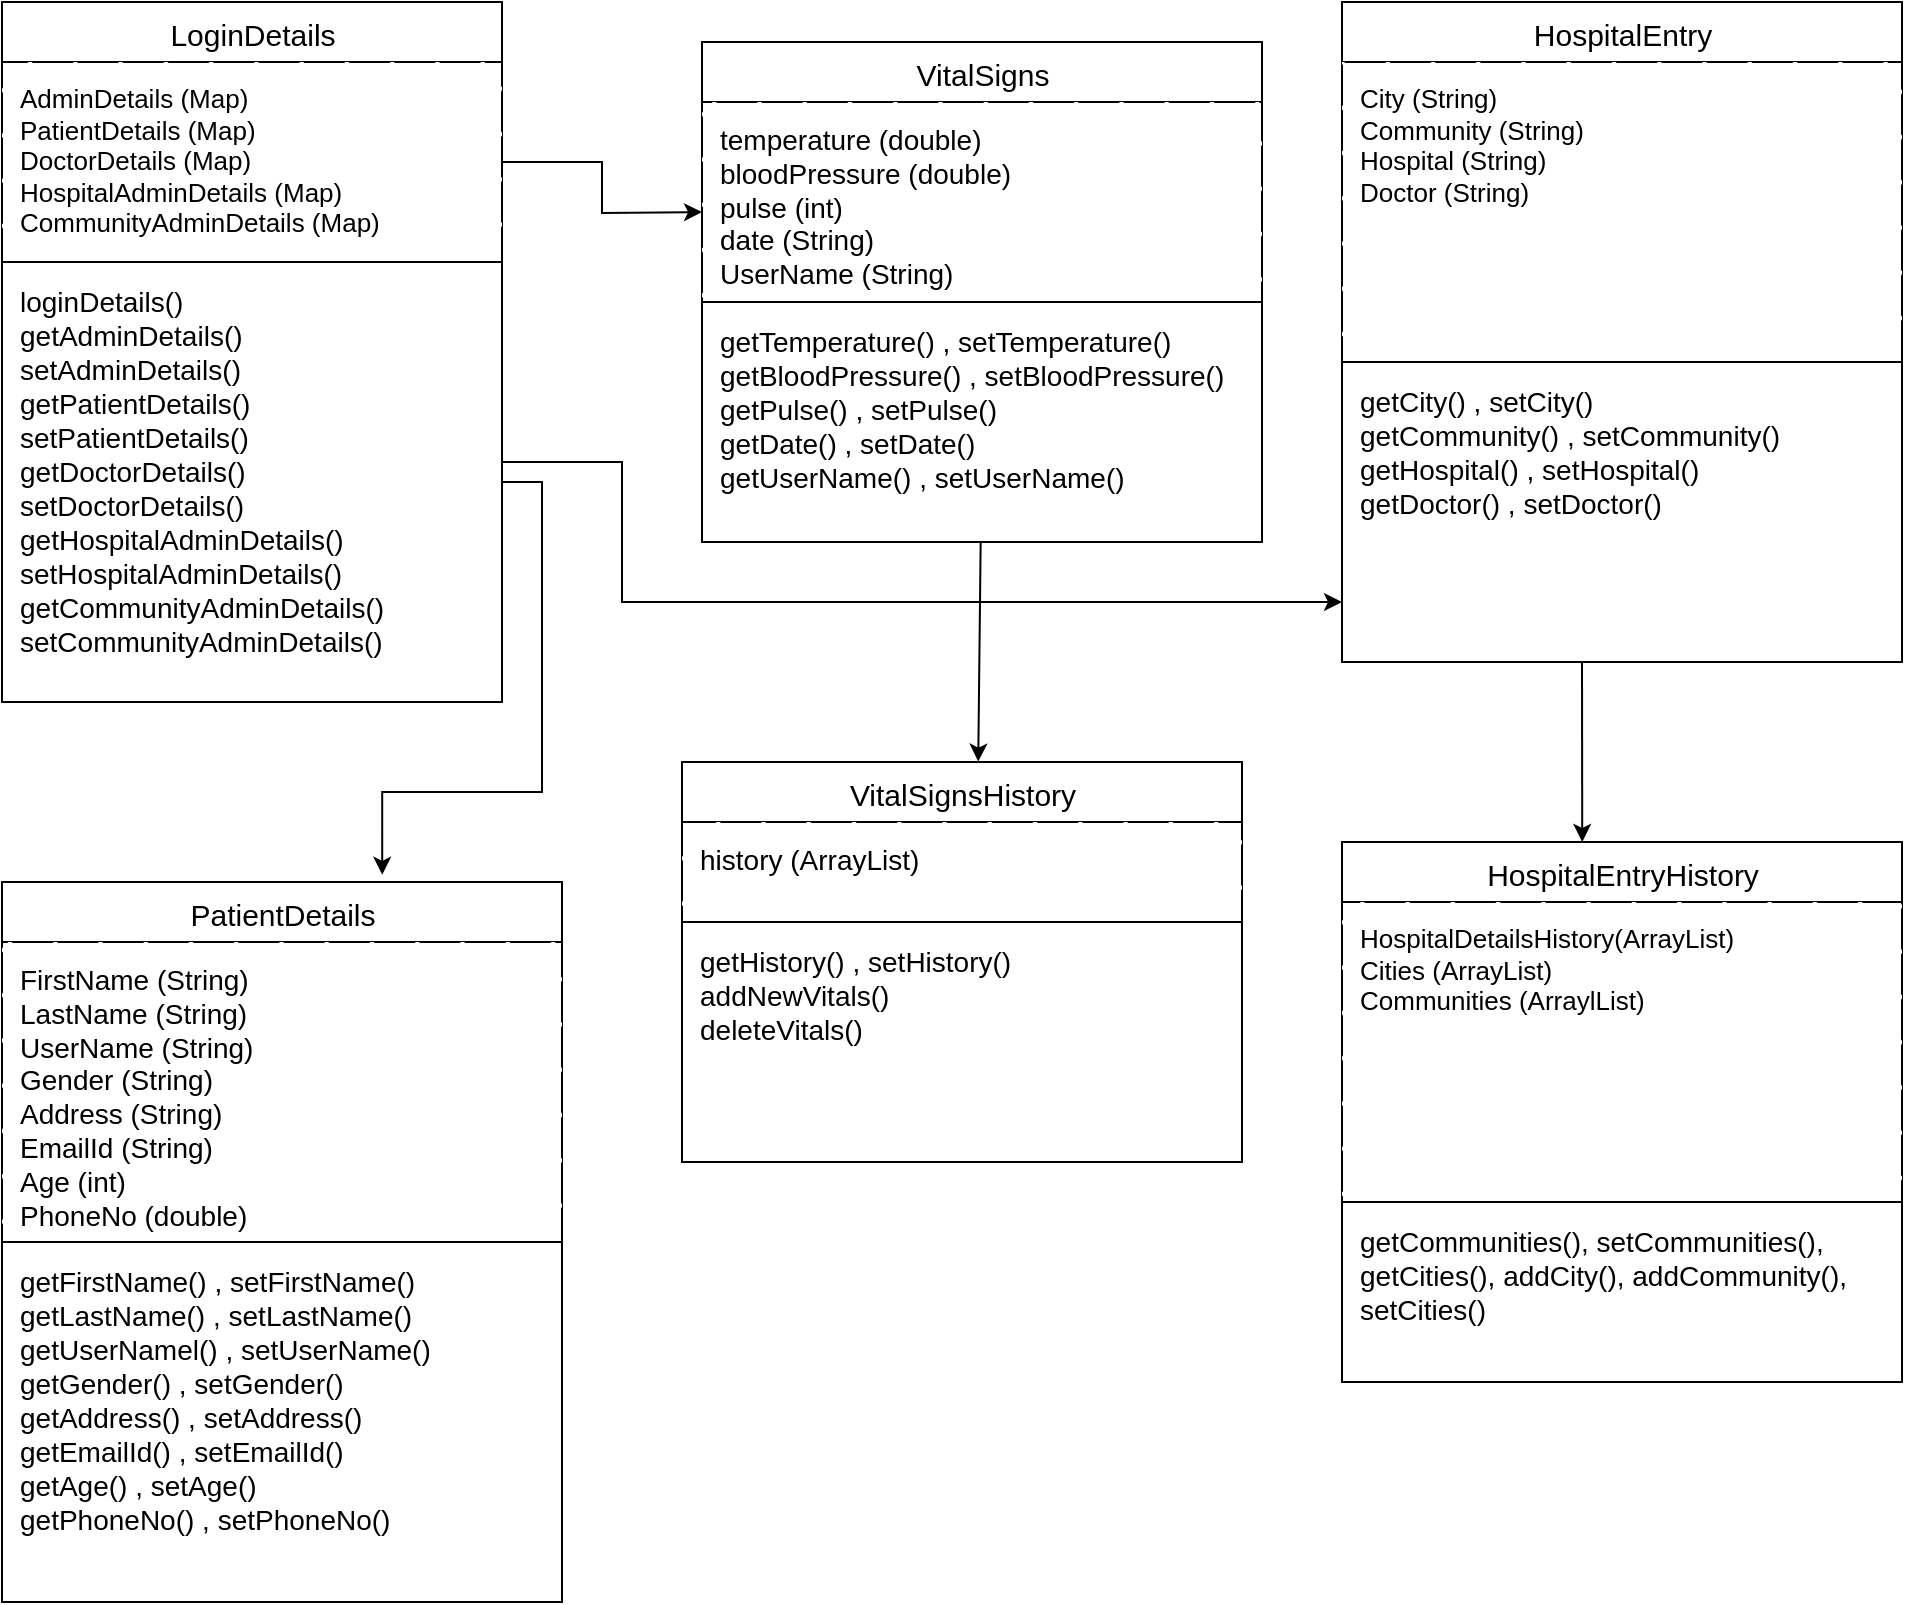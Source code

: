 <mxfile version="20.5.1" type="device"><diagram id="Mjf1RNpuSdIzRvY7JjVn" name="Page-1"><mxGraphModel dx="868" dy="393" grid="1" gridSize="10" guides="1" tooltips="1" connect="1" arrows="1" fold="1" page="1" pageScale="1" pageWidth="1654" pageHeight="2336" math="0" shadow="0"><root><mxCell id="WIyWlLk6GJQsqaUBKTNV-0"/><mxCell id="WIyWlLk6GJQsqaUBKTNV-1" parent="WIyWlLk6GJQsqaUBKTNV-0"/><mxCell id="ZVVbtYAOnDOQRfYla0A4-0" value="LoginDetails" style="swimlane;fontStyle=0;childLayout=stackLayout;horizontal=1;startSize=30;horizontalStack=0;resizeParent=1;resizeParentMax=0;resizeLast=0;collapsible=1;marginBottom=0;verticalAlign=middle;labelBackgroundColor=none;spacingTop=1;spacingLeft=1;fontSize=15;" parent="WIyWlLk6GJQsqaUBKTNV-1" vertex="1"><mxGeometry x="90" y="110" width="250" height="350" as="geometry"/></mxCell><mxCell id="ZVVbtYAOnDOQRfYla0A4-1" value="AdminDetails (Map)&lt;br&gt;PatientDetails (Map)&lt;br&gt;DoctorDetails (Map)&lt;br&gt;HospitalAdminDetails (Map)&lt;br&gt;CommunityAdminDetails (Map)&lt;br&gt;" style="text;strokeColor=none;fillColor=default;align=left;verticalAlign=top;spacingLeft=4;spacingRight=4;overflow=hidden;points=[[0,0.5],[1,0.5]];portConstraint=eastwest;rotatable=0;fillStyle=hatch;fontSize=13;html=1;spacingTop=1;spacing=5;spacingBottom=1;" parent="ZVVbtYAOnDOQRfYla0A4-0" vertex="1"><mxGeometry y="30" width="250" height="100" as="geometry"/></mxCell><mxCell id="ZVVbtYAOnDOQRfYla0A4-2" value="loginDetails()&#10;getAdminDetails()&#10;setAdminDetails()&#10;getPatientDetails()&#10;setPatientDetails()&#10;getDoctorDetails()&#10;setDoctorDetails()&#10;getHospitalAdminDetails()&#10;setHospitalAdminDetails()&#10;getCommunityAdminDetails()&#10;setCommunityAdminDetails()" style="text;strokeColor=default;fillColor=none;align=left;verticalAlign=top;spacingLeft=4;spacingRight=4;overflow=hidden;points=[[0,0.5],[1,0.5]];portConstraint=eastwest;rotatable=0;spacingTop=2;spacing=5;spacingBottom=1;fontSize=14;" parent="ZVVbtYAOnDOQRfYla0A4-0" vertex="1"><mxGeometry y="130" width="250" height="220" as="geometry"/></mxCell><mxCell id="ZVVbtYAOnDOQRfYla0A4-6" value="" style="edgeStyle=orthogonalEdgeStyle;rounded=0;orthogonalLoop=1;jettySize=auto;html=1;fontSize=15;" parent="WIyWlLk6GJQsqaUBKTNV-1" source="ZVVbtYAOnDOQRfYla0A4-1" edge="1"><mxGeometry relative="1" as="geometry"><mxPoint x="440" y="215" as="targetPoint"/></mxGeometry></mxCell><mxCell id="ZVVbtYAOnDOQRfYla0A4-7" value="PatientDetails" style="swimlane;fontStyle=0;childLayout=stackLayout;horizontal=1;startSize=30;horizontalStack=0;resizeParent=1;resizeParentMax=0;resizeLast=0;collapsible=1;marginBottom=0;verticalAlign=middle;labelBackgroundColor=none;spacingTop=1;spacingLeft=1;fontSize=15;" parent="WIyWlLk6GJQsqaUBKTNV-1" vertex="1"><mxGeometry x="90" y="550" width="280" height="360" as="geometry"/></mxCell><mxCell id="ZVVbtYAOnDOQRfYla0A4-8" value="FirstName (String)&lt;br style=&quot;font-size: 14px;&quot;&gt;LastName (String)&lt;br style=&quot;font-size: 14px;&quot;&gt;UserName (String)&lt;br style=&quot;font-size: 14px;&quot;&gt;Gender (String)&lt;br style=&quot;font-size: 14px;&quot;&gt;Address (String)&lt;br style=&quot;font-size: 14px;&quot;&gt;EmailId (String)&lt;br style=&quot;font-size: 14px;&quot;&gt;Age (int)&lt;br style=&quot;font-size: 14px;&quot;&gt;PhoneNo (double)" style="text;strokeColor=none;fillColor=default;align=left;verticalAlign=top;spacingLeft=4;spacingRight=4;overflow=hidden;points=[[0,0.5],[1,0.5]];portConstraint=eastwest;rotatable=0;fillStyle=hatch;fontSize=14;html=1;spacingTop=1;spacing=5;spacingBottom=1;" parent="ZVVbtYAOnDOQRfYla0A4-7" vertex="1"><mxGeometry y="30" width="280" height="150" as="geometry"/></mxCell><mxCell id="ZVVbtYAOnDOQRfYla0A4-9" value="getFirstName() , setFirstName()&#10;getLastName() , setLastName()&#10;getUserNamel() , setUserName()&#10;getGender() , setGender()&#10;getAddress() , setAddress()&#10;getEmailId() , setEmailId()&#10;getAge() , setAge()&#10;getPhoneNo() , setPhoneNo()" style="text;strokeColor=default;fillColor=none;align=left;verticalAlign=top;spacingLeft=4;spacingRight=4;overflow=hidden;points=[[0,0.5],[1,0.5]];portConstraint=eastwest;rotatable=0;spacingTop=2;spacing=5;spacingBottom=1;fontSize=14;" parent="ZVVbtYAOnDOQRfYla0A4-7" vertex="1"><mxGeometry y="180" width="280" height="180" as="geometry"/></mxCell><mxCell id="ZVVbtYAOnDOQRfYla0A4-10" value="" style="edgeStyle=orthogonalEdgeStyle;rounded=0;orthogonalLoop=1;jettySize=auto;html=1;fontSize=15;entryX=0.679;entryY=-0.01;entryDx=0;entryDy=0;entryPerimeter=0;" parent="WIyWlLk6GJQsqaUBKTNV-1" source="ZVVbtYAOnDOQRfYla0A4-2" target="ZVVbtYAOnDOQRfYla0A4-7" edge="1"><mxGeometry relative="1" as="geometry"/></mxCell><mxCell id="ZVVbtYAOnDOQRfYla0A4-11" value="VitalSigns" style="swimlane;fontStyle=0;childLayout=stackLayout;horizontal=1;startSize=30;horizontalStack=0;resizeParent=1;resizeParentMax=0;resizeLast=0;collapsible=1;marginBottom=0;verticalAlign=middle;labelBackgroundColor=none;spacingTop=1;spacingLeft=1;fontSize=15;" parent="WIyWlLk6GJQsqaUBKTNV-1" vertex="1"><mxGeometry x="440" y="130" width="280" height="250" as="geometry"/></mxCell><mxCell id="ZVVbtYAOnDOQRfYla0A4-12" value="temperature (double)&lt;br style=&quot;font-size: 14px;&quot;&gt;bloodPressure (double)&lt;br style=&quot;font-size: 14px;&quot;&gt;pulse (int)&lt;br style=&quot;font-size: 14px;&quot;&gt;date (String)&lt;br style=&quot;font-size: 14px;&quot;&gt;UserName (String)&lt;br style=&quot;font-size: 14px;&quot;&gt;" style="text;strokeColor=none;fillColor=default;align=left;verticalAlign=top;spacingLeft=4;spacingRight=4;overflow=hidden;points=[[0,0.5],[1,0.5]];portConstraint=eastwest;rotatable=0;fillStyle=hatch;fontSize=14;html=1;spacingTop=1;spacing=5;spacingBottom=1;" parent="ZVVbtYAOnDOQRfYla0A4-11" vertex="1"><mxGeometry y="30" width="280" height="100" as="geometry"/></mxCell><mxCell id="ZVVbtYAOnDOQRfYla0A4-13" value="getTemperature() , setTemperature()&#10;getBloodPressure() , setBloodPressure()&#10;getPulse() , setPulse()&#10;getDate() , setDate()&#10;getUserName() , setUserName()&#10;" style="text;strokeColor=default;fillColor=none;align=left;verticalAlign=top;spacingLeft=4;spacingRight=4;overflow=hidden;points=[[0,0.5],[1,0.5]];portConstraint=eastwest;rotatable=0;spacingTop=2;spacing=5;spacingBottom=1;fontSize=14;" parent="ZVVbtYAOnDOQRfYla0A4-11" vertex="1"><mxGeometry y="130" width="280" height="120" as="geometry"/></mxCell><mxCell id="ZVVbtYAOnDOQRfYla0A4-14" value="VitalSignsHistory" style="swimlane;fontStyle=0;childLayout=stackLayout;horizontal=1;startSize=30;horizontalStack=0;resizeParent=1;resizeParentMax=0;resizeLast=0;collapsible=1;marginBottom=0;verticalAlign=middle;labelBackgroundColor=none;spacingTop=1;spacingLeft=1;fontSize=15;" parent="WIyWlLk6GJQsqaUBKTNV-1" vertex="1"><mxGeometry x="430" y="490" width="280" height="200" as="geometry"/></mxCell><mxCell id="ZVVbtYAOnDOQRfYla0A4-15" value="history (ArrayList)" style="text;strokeColor=none;fillColor=default;align=left;verticalAlign=top;spacingLeft=4;spacingRight=4;overflow=hidden;points=[[0,0.5],[1,0.5]];portConstraint=eastwest;rotatable=0;fillStyle=hatch;fontSize=14;html=1;spacingTop=1;spacing=5;spacingBottom=1;" parent="ZVVbtYAOnDOQRfYla0A4-14" vertex="1"><mxGeometry y="30" width="280" height="50" as="geometry"/></mxCell><mxCell id="ZVVbtYAOnDOQRfYla0A4-16" value="getHistory() , setHistory()&#10;addNewVitals()&#10;deleteVitals()" style="text;strokeColor=default;fillColor=none;align=left;verticalAlign=top;spacingLeft=4;spacingRight=4;overflow=hidden;points=[[0,0.5],[1,0.5]];portConstraint=eastwest;rotatable=0;spacingTop=2;spacing=5;spacingBottom=1;fontSize=14;" parent="ZVVbtYAOnDOQRfYla0A4-14" vertex="1"><mxGeometry y="80" width="280" height="120" as="geometry"/></mxCell><mxCell id="ZVVbtYAOnDOQRfYla0A4-17" value="HospitalEntry" style="swimlane;fontStyle=0;childLayout=stackLayout;horizontal=1;startSize=30;horizontalStack=0;resizeParent=1;resizeParentMax=0;resizeLast=0;collapsible=1;marginBottom=0;verticalAlign=middle;labelBackgroundColor=none;spacingTop=1;spacingLeft=1;fontSize=15;" parent="WIyWlLk6GJQsqaUBKTNV-1" vertex="1"><mxGeometry x="760" y="110" width="280" height="330" as="geometry"/></mxCell><mxCell id="ZVVbtYAOnDOQRfYla0A4-18" value="City (String)&lt;br&gt;Community (String)&lt;br&gt;Hospital (String)&lt;br&gt;Doctor (String)&lt;br&gt;" style="text;strokeColor=none;fillColor=default;align=left;verticalAlign=top;spacingLeft=4;spacingRight=4;overflow=hidden;points=[[0,0.5],[1,0.5]];portConstraint=eastwest;rotatable=0;fillStyle=hatch;fontSize=13;html=1;spacingTop=1;spacing=5;spacingBottom=1;" parent="ZVVbtYAOnDOQRfYla0A4-17" vertex="1"><mxGeometry y="30" width="280" height="150" as="geometry"/></mxCell><mxCell id="ZVVbtYAOnDOQRfYla0A4-19" value="getCity() , setCity()&#10;getCommunity() , setCommunity()&#10;getHospital() , setHospital()&#10;getDoctor() , setDoctor()&#10;" style="text;strokeColor=default;fillColor=none;align=left;verticalAlign=top;spacingLeft=4;spacingRight=4;overflow=hidden;points=[[0,0.5],[1,0.5]];portConstraint=eastwest;rotatable=0;spacingTop=2;spacing=5;spacingBottom=1;fontSize=14;" parent="ZVVbtYAOnDOQRfYla0A4-17" vertex="1"><mxGeometry y="180" width="280" height="150" as="geometry"/></mxCell><mxCell id="ZVVbtYAOnDOQRfYla0A4-21" value="HospitalEntryHistory" style="swimlane;fontStyle=0;childLayout=stackLayout;horizontal=1;startSize=30;horizontalStack=0;resizeParent=1;resizeParentMax=0;resizeLast=0;collapsible=1;marginBottom=0;verticalAlign=middle;labelBackgroundColor=none;spacingTop=1;spacingLeft=1;fontSize=15;" parent="WIyWlLk6GJQsqaUBKTNV-1" vertex="1"><mxGeometry x="760" y="530" width="280" height="270" as="geometry"/></mxCell><mxCell id="ZVVbtYAOnDOQRfYla0A4-22" value="HospitalDetailsHistory(ArrayList)&lt;br&gt;Cities (ArrayList)&lt;br&gt;Communities (ArraylList)&lt;br&gt;" style="text;strokeColor=none;fillColor=default;align=left;verticalAlign=top;spacingLeft=4;spacingRight=4;overflow=hidden;points=[[0,0.5],[1,0.5]];portConstraint=eastwest;rotatable=0;fillStyle=hatch;fontSize=13;html=1;spacingTop=1;spacing=5;spacingBottom=1;" parent="ZVVbtYAOnDOQRfYla0A4-21" vertex="1"><mxGeometry y="30" width="280" height="150" as="geometry"/></mxCell><mxCell id="ZVVbtYAOnDOQRfYla0A4-23" value="getCommunities(), setCommunities(), &#10;getCities(), addCity(), addCommunity(), &#10;setCities()" style="text;strokeColor=default;fillColor=none;align=left;verticalAlign=top;spacingLeft=4;spacingRight=4;overflow=hidden;points=[[0,0.5],[1,0.5]];portConstraint=eastwest;rotatable=0;spacingTop=2;spacing=5;spacingBottom=1;fontSize=14;" parent="ZVVbtYAOnDOQRfYla0A4-21" vertex="1"><mxGeometry y="180" width="280" height="90" as="geometry"/></mxCell><mxCell id="ZVVbtYAOnDOQRfYla0A4-24" value="" style="endArrow=classic;html=1;rounded=0;entryX=0.529;entryY=-0.001;entryDx=0;entryDy=0;entryPerimeter=0;" parent="WIyWlLk6GJQsqaUBKTNV-1" source="ZVVbtYAOnDOQRfYla0A4-13" target="ZVVbtYAOnDOQRfYla0A4-14" edge="1"><mxGeometry width="50" height="50" relative="1" as="geometry"><mxPoint x="530" y="450" as="sourcePoint"/><mxPoint x="580" y="400" as="targetPoint"/></mxGeometry></mxCell><mxCell id="ZVVbtYAOnDOQRfYla0A4-25" value="" style="endArrow=classic;html=1;rounded=0;" parent="WIyWlLk6GJQsqaUBKTNV-1" edge="1"><mxGeometry width="50" height="50" relative="1" as="geometry"><mxPoint x="350" y="340" as="sourcePoint"/><mxPoint x="760" y="410" as="targetPoint"/><Array as="points"><mxPoint x="340" y="340"/><mxPoint x="400" y="340"/><mxPoint x="400" y="410"/></Array></mxGeometry></mxCell><mxCell id="ZVVbtYAOnDOQRfYla0A4-29" value="" style="endArrow=classic;html=1;rounded=0;entryX=0.429;entryY=0;entryDx=0;entryDy=0;entryPerimeter=0;" parent="WIyWlLk6GJQsqaUBKTNV-1" target="ZVVbtYAOnDOQRfYla0A4-21" edge="1"><mxGeometry width="50" height="50" relative="1" as="geometry"><mxPoint x="880" y="440" as="sourcePoint"/><mxPoint x="550" y="290" as="targetPoint"/></mxGeometry></mxCell></root></mxGraphModel></diagram></mxfile>